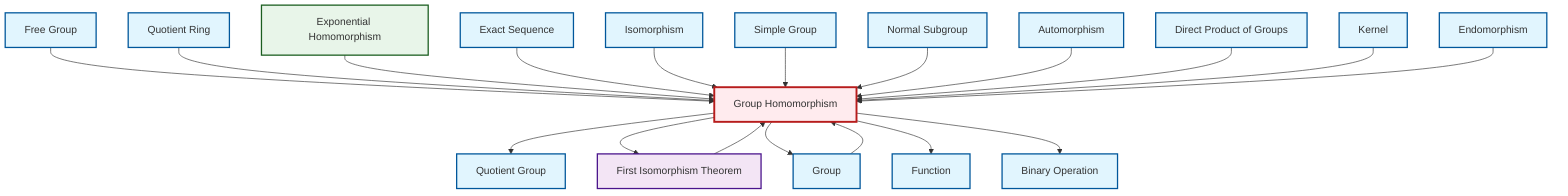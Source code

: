 graph TD
    classDef definition fill:#e1f5fe,stroke:#01579b,stroke-width:2px
    classDef theorem fill:#f3e5f5,stroke:#4a148c,stroke-width:2px
    classDef axiom fill:#fff3e0,stroke:#e65100,stroke-width:2px
    classDef example fill:#e8f5e9,stroke:#1b5e20,stroke-width:2px
    classDef current fill:#ffebee,stroke:#b71c1c,stroke-width:3px
    def-simple-group["Simple Group"]:::definition
    def-quotient-ring["Quotient Ring"]:::definition
    ex-exponential-homomorphism["Exponential Homomorphism"]:::example
    def-free-group["Free Group"]:::definition
    thm-first-isomorphism["First Isomorphism Theorem"]:::theorem
    def-automorphism["Automorphism"]:::definition
    def-group["Group"]:::definition
    def-direct-product["Direct Product of Groups"]:::definition
    def-binary-operation["Binary Operation"]:::definition
    def-function["Function"]:::definition
    def-exact-sequence["Exact Sequence"]:::definition
    def-kernel["Kernel"]:::definition
    def-endomorphism["Endomorphism"]:::definition
    def-homomorphism["Group Homomorphism"]:::definition
    def-quotient-group["Quotient Group"]:::definition
    def-normal-subgroup["Normal Subgroup"]:::definition
    def-isomorphism["Isomorphism"]:::definition
    def-free-group --> def-homomorphism
    def-homomorphism --> def-quotient-group
    def-quotient-ring --> def-homomorphism
    ex-exponential-homomorphism --> def-homomorphism
    def-exact-sequence --> def-homomorphism
    def-homomorphism --> thm-first-isomorphism
    def-isomorphism --> def-homomorphism
    def-homomorphism --> def-group
    def-simple-group --> def-homomorphism
    thm-first-isomorphism --> def-homomorphism
    def-normal-subgroup --> def-homomorphism
    def-group --> def-homomorphism
    def-homomorphism --> def-function
    def-automorphism --> def-homomorphism
    def-direct-product --> def-homomorphism
    def-homomorphism --> def-binary-operation
    def-kernel --> def-homomorphism
    def-endomorphism --> def-homomorphism
    class def-homomorphism current